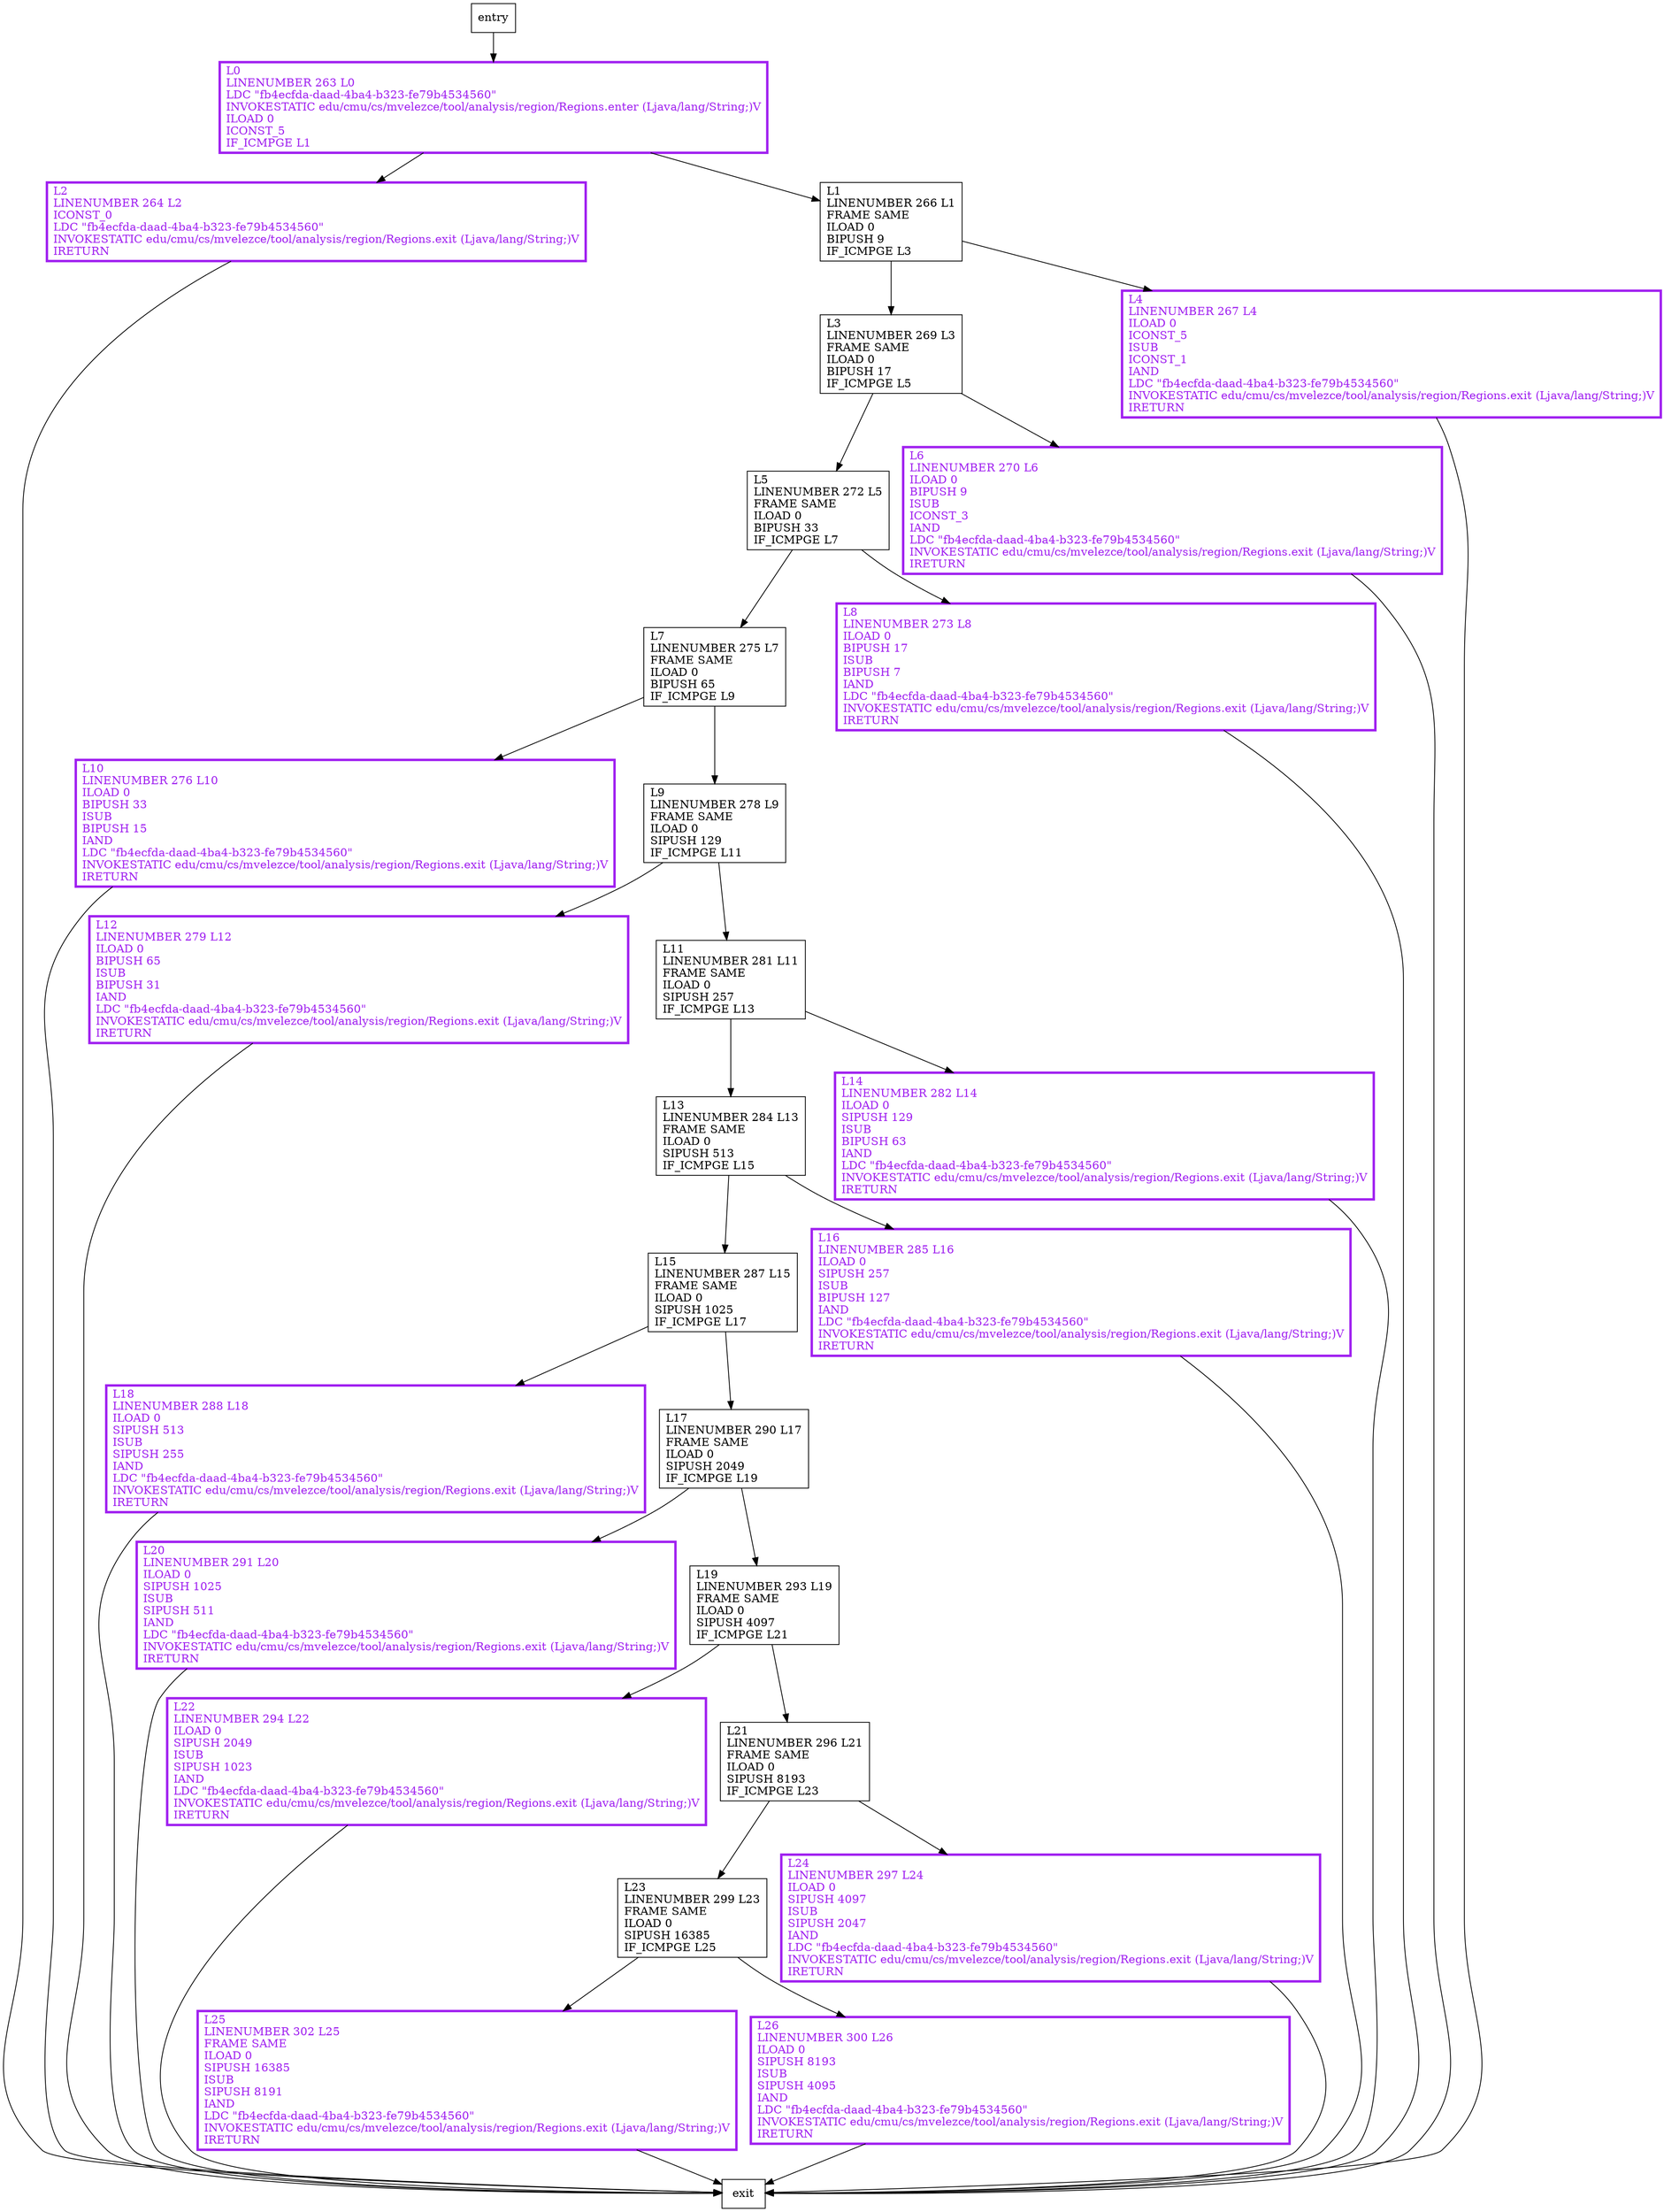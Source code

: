 digraph distExtraBitsValue {
node [shape=record];
299955100 [label="L5\lLINENUMBER 272 L5\lFRAME SAME\lILOAD 0\lBIPUSH 33\lIF_ICMPGE L7\l"];
1447754785 [label="L12\lLINENUMBER 279 L12\lILOAD 0\lBIPUSH 65\lISUB\lBIPUSH 31\lIAND\lLDC \"fb4ecfda-daad-4ba4-b323-fe79b4534560\"\lINVOKESTATIC edu/cmu/cs/mvelezce/tool/analysis/region/Regions.exit (Ljava/lang/String;)V\lIRETURN\l"];
1847163182 [label="L11\lLINENUMBER 281 L11\lFRAME SAME\lILOAD 0\lSIPUSH 257\lIF_ICMPGE L13\l"];
549605308 [label="L15\lLINENUMBER 287 L15\lFRAME SAME\lILOAD 0\lSIPUSH 1025\lIF_ICMPGE L17\l"];
725800587 [label="L13\lLINENUMBER 284 L13\lFRAME SAME\lILOAD 0\lSIPUSH 513\lIF_ICMPGE L15\l"];
1983632049 [label="L20\lLINENUMBER 291 L20\lILOAD 0\lSIPUSH 1025\lISUB\lSIPUSH 511\lIAND\lLDC \"fb4ecfda-daad-4ba4-b323-fe79b4534560\"\lINVOKESTATIC edu/cmu/cs/mvelezce/tool/analysis/region/Regions.exit (Ljava/lang/String;)V\lIRETURN\l"];
874308825 [label="L22\lLINENUMBER 294 L22\lILOAD 0\lSIPUSH 2049\lISUB\lSIPUSH 1023\lIAND\lLDC \"fb4ecfda-daad-4ba4-b323-fe79b4534560\"\lINVOKESTATIC edu/cmu/cs/mvelezce/tool/analysis/region/Regions.exit (Ljava/lang/String;)V\lIRETURN\l"];
816255976 [label="L7\lLINENUMBER 275 L7\lFRAME SAME\lILOAD 0\lBIPUSH 65\lIF_ICMPGE L9\l"];
724515203 [label="L23\lLINENUMBER 299 L23\lFRAME SAME\lILOAD 0\lSIPUSH 16385\lIF_ICMPGE L25\l"];
61462541 [label="L24\lLINENUMBER 297 L24\lILOAD 0\lSIPUSH 4097\lISUB\lSIPUSH 2047\lIAND\lLDC \"fb4ecfda-daad-4ba4-b323-fe79b4534560\"\lINVOKESTATIC edu/cmu/cs/mvelezce/tool/analysis/region/Regions.exit (Ljava/lang/String;)V\lIRETURN\l"];
625873903 [label="L3\lLINENUMBER 269 L3\lFRAME SAME\lILOAD 0\lBIPUSH 17\lIF_ICMPGE L5\l"];
503421074 [label="L25\lLINENUMBER 302 L25\lFRAME SAME\lILOAD 0\lSIPUSH 16385\lISUB\lSIPUSH 8191\lIAND\lLDC \"fb4ecfda-daad-4ba4-b323-fe79b4534560\"\lINVOKESTATIC edu/cmu/cs/mvelezce/tool/analysis/region/Regions.exit (Ljava/lang/String;)V\lIRETURN\l"];
95913517 [label="L14\lLINENUMBER 282 L14\lILOAD 0\lSIPUSH 129\lISUB\lBIPUSH 63\lIAND\lLDC \"fb4ecfda-daad-4ba4-b323-fe79b4534560\"\lINVOKESTATIC edu/cmu/cs/mvelezce/tool/analysis/region/Regions.exit (Ljava/lang/String;)V\lIRETURN\l"];
137763759 [label="L8\lLINENUMBER 273 L8\lILOAD 0\lBIPUSH 17\lISUB\lBIPUSH 7\lIAND\lLDC \"fb4ecfda-daad-4ba4-b323-fe79b4534560\"\lINVOKESTATIC edu/cmu/cs/mvelezce/tool/analysis/region/Regions.exit (Ljava/lang/String;)V\lIRETURN\l"];
568857713 [label="L16\lLINENUMBER 285 L16\lILOAD 0\lSIPUSH 257\lISUB\lBIPUSH 127\lIAND\lLDC \"fb4ecfda-daad-4ba4-b323-fe79b4534560\"\lINVOKESTATIC edu/cmu/cs/mvelezce/tool/analysis/region/Regions.exit (Ljava/lang/String;)V\lIRETURN\l"];
1901960463 [label="L21\lLINENUMBER 296 L21\lFRAME SAME\lILOAD 0\lSIPUSH 8193\lIF_ICMPGE L23\l"];
166705947 [label="L2\lLINENUMBER 264 L2\lICONST_0\lLDC \"fb4ecfda-daad-4ba4-b323-fe79b4534560\"\lINVOKESTATIC edu/cmu/cs/mvelezce/tool/analysis/region/Regions.exit (Ljava/lang/String;)V\lIRETURN\l"];
144050164 [label="L4\lLINENUMBER 267 L4\lILOAD 0\lICONST_5\lISUB\lICONST_1\lIAND\lLDC \"fb4ecfda-daad-4ba4-b323-fe79b4534560\"\lINVOKESTATIC edu/cmu/cs/mvelezce/tool/analysis/region/Regions.exit (Ljava/lang/String;)V\lIRETURN\l"];
1713970768 [label="L10\lLINENUMBER 276 L10\lILOAD 0\lBIPUSH 33\lISUB\lBIPUSH 15\lIAND\lLDC \"fb4ecfda-daad-4ba4-b323-fe79b4534560\"\lINVOKESTATIC edu/cmu/cs/mvelezce/tool/analysis/region/Regions.exit (Ljava/lang/String;)V\lIRETURN\l"];
1307090343 [label="L26\lLINENUMBER 300 L26\lILOAD 0\lSIPUSH 8193\lISUB\lSIPUSH 4095\lIAND\lLDC \"fb4ecfda-daad-4ba4-b323-fe79b4534560\"\lINVOKESTATIC edu/cmu/cs/mvelezce/tool/analysis/region/Regions.exit (Ljava/lang/String;)V\lIRETURN\l"];
517764390 [label="L9\lLINENUMBER 278 L9\lFRAME SAME\lILOAD 0\lSIPUSH 129\lIF_ICMPGE L11\l"];
1402981703 [label="L0\lLINENUMBER 263 L0\lLDC \"fb4ecfda-daad-4ba4-b323-fe79b4534560\"\lINVOKESTATIC edu/cmu/cs/mvelezce/tool/analysis/region/Regions.enter (Ljava/lang/String;)V\lILOAD 0\lICONST_5\lIF_ICMPGE L1\l"];
622596894 [label="L18\lLINENUMBER 288 L18\lILOAD 0\lSIPUSH 513\lISUB\lSIPUSH 255\lIAND\lLDC \"fb4ecfda-daad-4ba4-b323-fe79b4534560\"\lINVOKESTATIC edu/cmu/cs/mvelezce/tool/analysis/region/Regions.exit (Ljava/lang/String;)V\lIRETURN\l"];
480475209 [label="L17\lLINENUMBER 290 L17\lFRAME SAME\lILOAD 0\lSIPUSH 2049\lIF_ICMPGE L19\l"];
395380654 [label="L19\lLINENUMBER 293 L19\lFRAME SAME\lILOAD 0\lSIPUSH 4097\lIF_ICMPGE L21\l"];
1496845040 [label="L1\lLINENUMBER 266 L1\lFRAME SAME\lILOAD 0\lBIPUSH 9\lIF_ICMPGE L3\l"];
1705227736 [label="L6\lLINENUMBER 270 L6\lILOAD 0\lBIPUSH 9\lISUB\lICONST_3\lIAND\lLDC \"fb4ecfda-daad-4ba4-b323-fe79b4534560\"\lINVOKESTATIC edu/cmu/cs/mvelezce/tool/analysis/region/Regions.exit (Ljava/lang/String;)V\lIRETURN\l"];
entry;
exit;
299955100 -> 816255976;
299955100 -> 137763759;
1447754785 -> exit;
1847163182 -> 725800587;
1847163182 -> 95913517;
549605308 -> 622596894;
549605308 -> 480475209;
725800587 -> 549605308;
725800587 -> 568857713;
1983632049 -> exit;
874308825 -> exit;
816255976 -> 1713970768;
816255976 -> 517764390;
724515203 -> 503421074;
724515203 -> 1307090343;
61462541 -> exit;
625873903 -> 299955100;
625873903 -> 1705227736;
503421074 -> exit;
95913517 -> exit;
137763759 -> exit;
568857713 -> exit;
1901960463 -> 61462541;
1901960463 -> 724515203;
166705947 -> exit;
entry -> 1402981703;
144050164 -> exit;
1713970768 -> exit;
1307090343 -> exit;
517764390 -> 1447754785;
517764390 -> 1847163182;
1402981703 -> 166705947;
1402981703 -> 1496845040;
622596894 -> exit;
480475209 -> 1983632049;
480475209 -> 395380654;
395380654 -> 874308825;
395380654 -> 1901960463;
1496845040 -> 144050164;
1496845040 -> 625873903;
1705227736 -> exit;
61462541[fontcolor="purple", penwidth=3, color="purple"];
1447754785[fontcolor="purple", penwidth=3, color="purple"];
503421074[fontcolor="purple", penwidth=3, color="purple"];
95913517[fontcolor="purple", penwidth=3, color="purple"];
137763759[fontcolor="purple", penwidth=3, color="purple"];
568857713[fontcolor="purple", penwidth=3, color="purple"];
166705947[fontcolor="purple", penwidth=3, color="purple"];
144050164[fontcolor="purple", penwidth=3, color="purple"];
1713970768[fontcolor="purple", penwidth=3, color="purple"];
1983632049[fontcolor="purple", penwidth=3, color="purple"];
1307090343[fontcolor="purple", penwidth=3, color="purple"];
874308825[fontcolor="purple", penwidth=3, color="purple"];
1402981703[fontcolor="purple", penwidth=3, color="purple"];
622596894[fontcolor="purple", penwidth=3, color="purple"];
1705227736[fontcolor="purple", penwidth=3, color="purple"];
}
